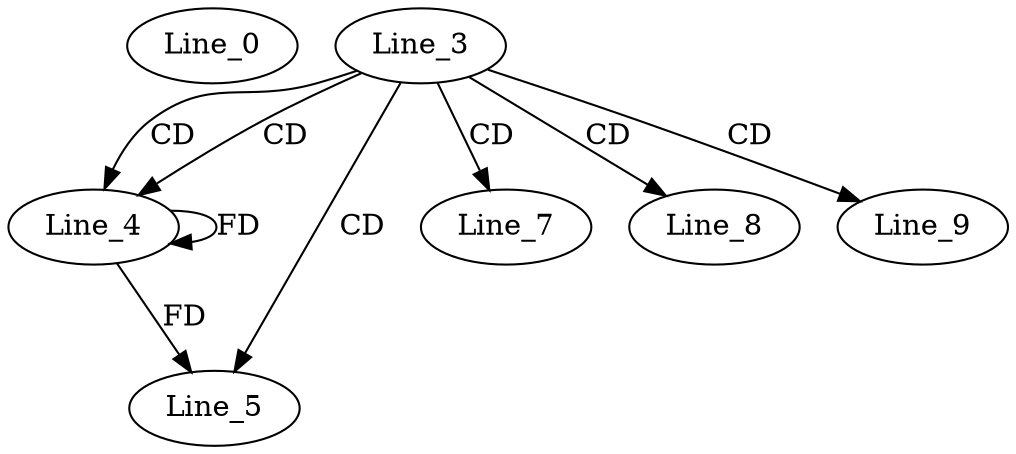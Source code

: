 digraph G {
  Line_0;
  Line_3;
  Line_4;
  Line_4;
  Line_5;
  Line_7;
  Line_8;
  Line_9;
  Line_3 -> Line_4 [ label="CD" ];
  Line_3 -> Line_4 [ label="CD" ];
  Line_4 -> Line_4 [ label="FD" ];
  Line_3 -> Line_5 [ label="CD" ];
  Line_4 -> Line_5 [ label="FD" ];
  Line_3 -> Line_7 [ label="CD" ];
  Line_3 -> Line_8 [ label="CD" ];
  Line_3 -> Line_9 [ label="CD" ];
}
